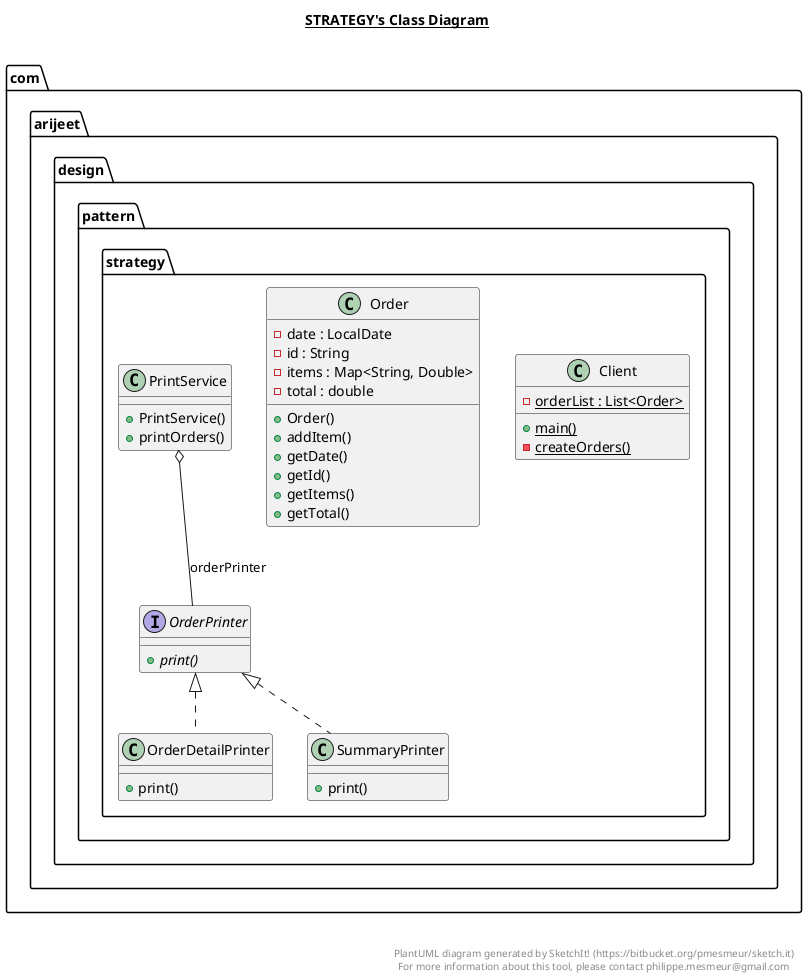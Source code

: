 @startuml

title __STRATEGY's Class Diagram__\n

  namespace com.arijeet.design.pattern.strategy {
    class com.arijeet.design.pattern.strategy.Client {
        {static} - orderList : List<Order>
        {static} + main()
        {static} - createOrders()
    }
  }
  

  namespace com.arijeet.design.pattern.strategy {
    class com.arijeet.design.pattern.strategy.Order {
        - date : LocalDate
        - id : String
        - items : Map<String, Double>
        - total : double
        + Order()
        + addItem()
        + getDate()
        + getId()
        + getItems()
        + getTotal()
    }
  }
  

  namespace com.arijeet.design.pattern.strategy {
    class com.arijeet.design.pattern.strategy.OrderDetailPrinter {
        + print()
    }
  }
  

  namespace com.arijeet.design.pattern.strategy {
    interface com.arijeet.design.pattern.strategy.OrderPrinter {
        {abstract} + print()
    }
  }
  

  namespace com.arijeet.design.pattern.strategy {
    class com.arijeet.design.pattern.strategy.PrintService {
        + PrintService()
        + printOrders()
    }
  }
  

  namespace com.arijeet.design.pattern.strategy {
    class com.arijeet.design.pattern.strategy.SummaryPrinter {
        + print()
    }
  }
  

  com.arijeet.design.pattern.strategy.OrderDetailPrinter .up.|> com.arijeet.design.pattern.strategy.OrderPrinter
  com.arijeet.design.pattern.strategy.PrintService o-- com.arijeet.design.pattern.strategy.OrderPrinter : orderPrinter
  com.arijeet.design.pattern.strategy.SummaryPrinter .up.|> com.arijeet.design.pattern.strategy.OrderPrinter


right footer


PlantUML diagram generated by SketchIt! (https://bitbucket.org/pmesmeur/sketch.it)
For more information about this tool, please contact philippe.mesmeur@gmail.com
endfooter

@enduml

